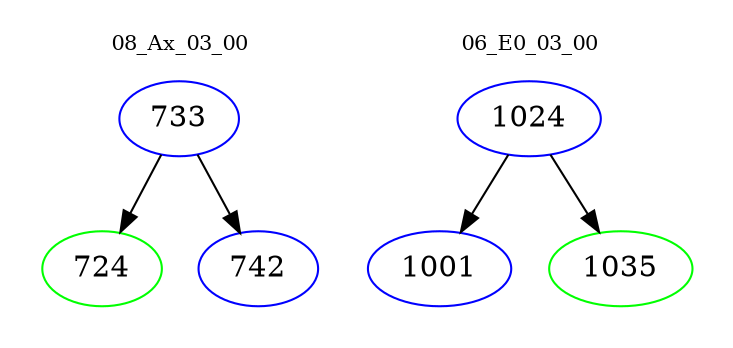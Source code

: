 digraph{
subgraph cluster_0 {
color = white
label = "08_Ax_03_00";
fontsize=10;
T0_733 [label="733", color="blue"]
T0_733 -> T0_724 [color="black"]
T0_724 [label="724", color="green"]
T0_733 -> T0_742 [color="black"]
T0_742 [label="742", color="blue"]
}
subgraph cluster_1 {
color = white
label = "06_E0_03_00";
fontsize=10;
T1_1024 [label="1024", color="blue"]
T1_1024 -> T1_1001 [color="black"]
T1_1001 [label="1001", color="blue"]
T1_1024 -> T1_1035 [color="black"]
T1_1035 [label="1035", color="green"]
}
}
